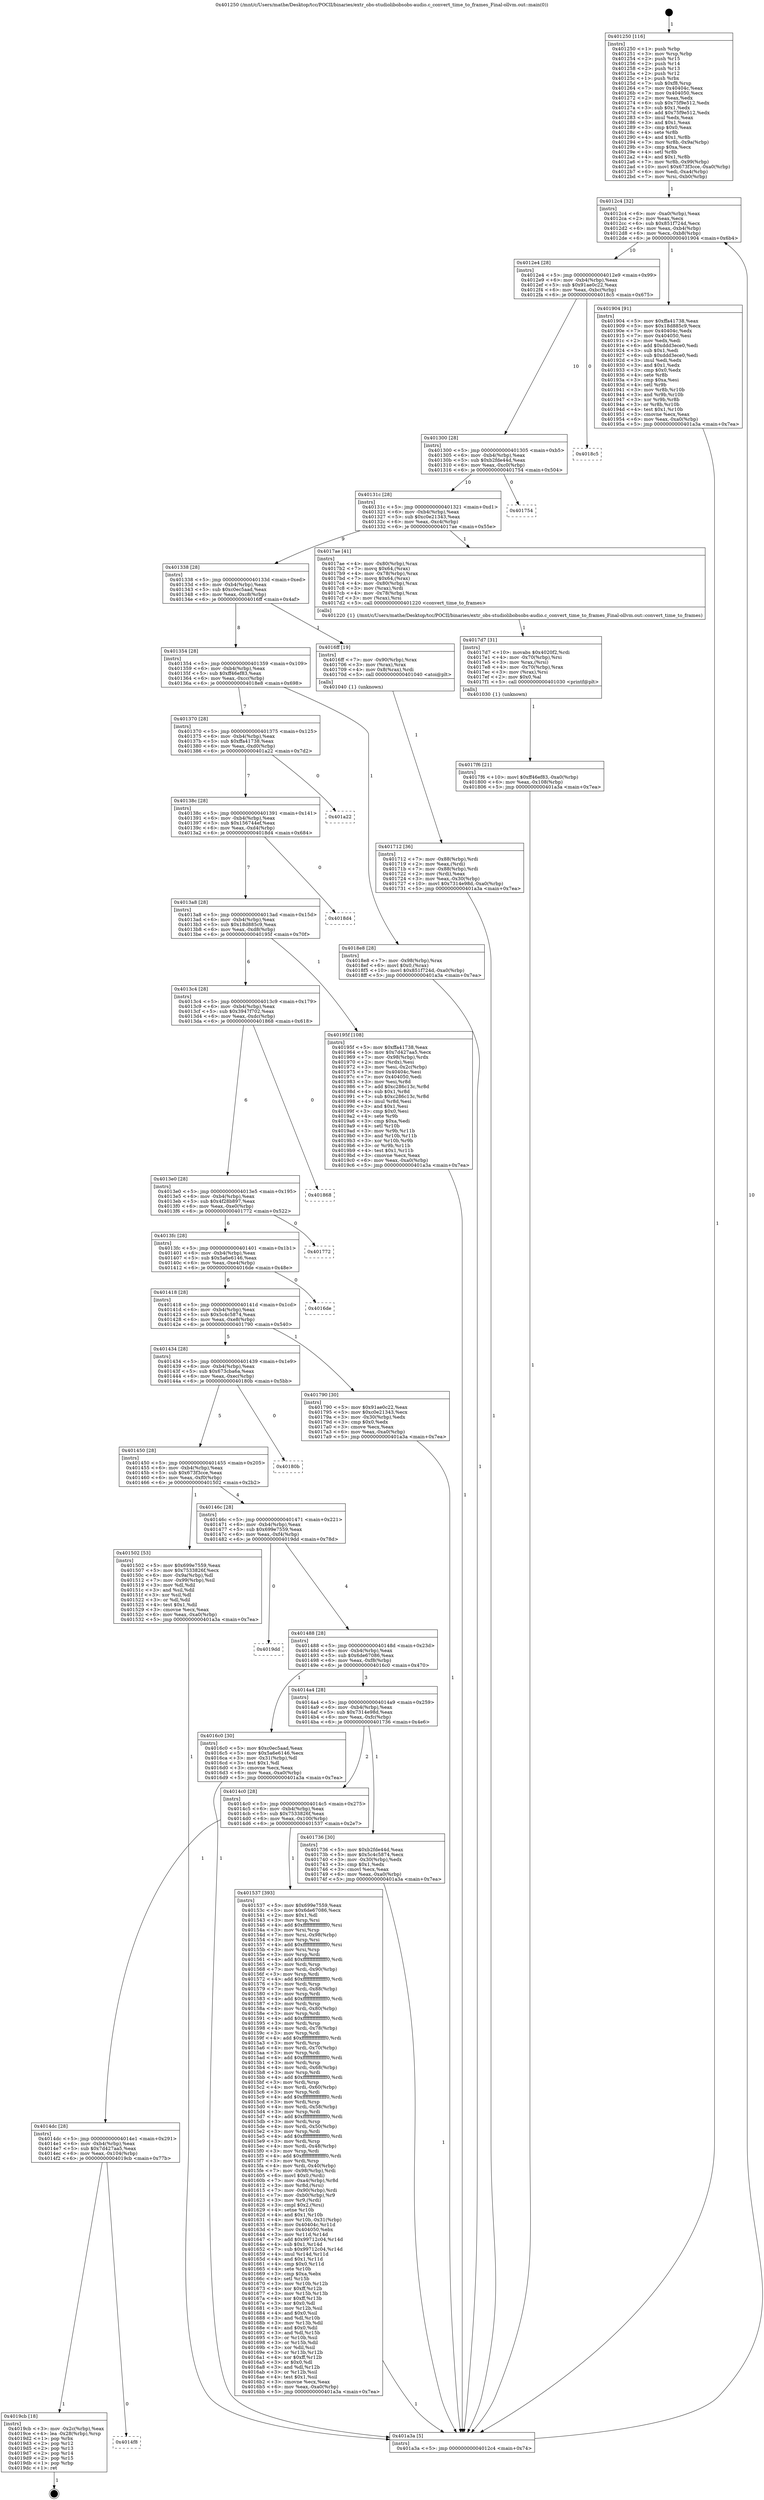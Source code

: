 digraph "0x401250" {
  label = "0x401250 (/mnt/c/Users/mathe/Desktop/tcc/POCII/binaries/extr_obs-studiolibobsobs-audio.c_convert_time_to_frames_Final-ollvm.out::main(0))"
  labelloc = "t"
  node[shape=record]

  Entry [label="",width=0.3,height=0.3,shape=circle,fillcolor=black,style=filled]
  "0x4012c4" [label="{
     0x4012c4 [32]\l
     | [instrs]\l
     &nbsp;&nbsp;0x4012c4 \<+6\>: mov -0xa0(%rbp),%eax\l
     &nbsp;&nbsp;0x4012ca \<+2\>: mov %eax,%ecx\l
     &nbsp;&nbsp;0x4012cc \<+6\>: sub $0x851f724d,%ecx\l
     &nbsp;&nbsp;0x4012d2 \<+6\>: mov %eax,-0xb4(%rbp)\l
     &nbsp;&nbsp;0x4012d8 \<+6\>: mov %ecx,-0xb8(%rbp)\l
     &nbsp;&nbsp;0x4012de \<+6\>: je 0000000000401904 \<main+0x6b4\>\l
  }"]
  "0x401904" [label="{
     0x401904 [91]\l
     | [instrs]\l
     &nbsp;&nbsp;0x401904 \<+5\>: mov $0xffa41738,%eax\l
     &nbsp;&nbsp;0x401909 \<+5\>: mov $0x18d885c9,%ecx\l
     &nbsp;&nbsp;0x40190e \<+7\>: mov 0x40404c,%edx\l
     &nbsp;&nbsp;0x401915 \<+7\>: mov 0x404050,%esi\l
     &nbsp;&nbsp;0x40191c \<+2\>: mov %edx,%edi\l
     &nbsp;&nbsp;0x40191e \<+6\>: add $0xddd3ece0,%edi\l
     &nbsp;&nbsp;0x401924 \<+3\>: sub $0x1,%edi\l
     &nbsp;&nbsp;0x401927 \<+6\>: sub $0xddd3ece0,%edi\l
     &nbsp;&nbsp;0x40192d \<+3\>: imul %edi,%edx\l
     &nbsp;&nbsp;0x401930 \<+3\>: and $0x1,%edx\l
     &nbsp;&nbsp;0x401933 \<+3\>: cmp $0x0,%edx\l
     &nbsp;&nbsp;0x401936 \<+4\>: sete %r8b\l
     &nbsp;&nbsp;0x40193a \<+3\>: cmp $0xa,%esi\l
     &nbsp;&nbsp;0x40193d \<+4\>: setl %r9b\l
     &nbsp;&nbsp;0x401941 \<+3\>: mov %r8b,%r10b\l
     &nbsp;&nbsp;0x401944 \<+3\>: and %r9b,%r10b\l
     &nbsp;&nbsp;0x401947 \<+3\>: xor %r9b,%r8b\l
     &nbsp;&nbsp;0x40194a \<+3\>: or %r8b,%r10b\l
     &nbsp;&nbsp;0x40194d \<+4\>: test $0x1,%r10b\l
     &nbsp;&nbsp;0x401951 \<+3\>: cmovne %ecx,%eax\l
     &nbsp;&nbsp;0x401954 \<+6\>: mov %eax,-0xa0(%rbp)\l
     &nbsp;&nbsp;0x40195a \<+5\>: jmp 0000000000401a3a \<main+0x7ea\>\l
  }"]
  "0x4012e4" [label="{
     0x4012e4 [28]\l
     | [instrs]\l
     &nbsp;&nbsp;0x4012e4 \<+5\>: jmp 00000000004012e9 \<main+0x99\>\l
     &nbsp;&nbsp;0x4012e9 \<+6\>: mov -0xb4(%rbp),%eax\l
     &nbsp;&nbsp;0x4012ef \<+5\>: sub $0x91ae0c22,%eax\l
     &nbsp;&nbsp;0x4012f4 \<+6\>: mov %eax,-0xbc(%rbp)\l
     &nbsp;&nbsp;0x4012fa \<+6\>: je 00000000004018c5 \<main+0x675\>\l
  }"]
  Exit [label="",width=0.3,height=0.3,shape=circle,fillcolor=black,style=filled,peripheries=2]
  "0x4018c5" [label="{
     0x4018c5\l
  }", style=dashed]
  "0x401300" [label="{
     0x401300 [28]\l
     | [instrs]\l
     &nbsp;&nbsp;0x401300 \<+5\>: jmp 0000000000401305 \<main+0xb5\>\l
     &nbsp;&nbsp;0x401305 \<+6\>: mov -0xb4(%rbp),%eax\l
     &nbsp;&nbsp;0x40130b \<+5\>: sub $0xb2fde44d,%eax\l
     &nbsp;&nbsp;0x401310 \<+6\>: mov %eax,-0xc0(%rbp)\l
     &nbsp;&nbsp;0x401316 \<+6\>: je 0000000000401754 \<main+0x504\>\l
  }"]
  "0x4014f8" [label="{
     0x4014f8\l
  }", style=dashed]
  "0x401754" [label="{
     0x401754\l
  }", style=dashed]
  "0x40131c" [label="{
     0x40131c [28]\l
     | [instrs]\l
     &nbsp;&nbsp;0x40131c \<+5\>: jmp 0000000000401321 \<main+0xd1\>\l
     &nbsp;&nbsp;0x401321 \<+6\>: mov -0xb4(%rbp),%eax\l
     &nbsp;&nbsp;0x401327 \<+5\>: sub $0xc0e21343,%eax\l
     &nbsp;&nbsp;0x40132c \<+6\>: mov %eax,-0xc4(%rbp)\l
     &nbsp;&nbsp;0x401332 \<+6\>: je 00000000004017ae \<main+0x55e\>\l
  }"]
  "0x4019cb" [label="{
     0x4019cb [18]\l
     | [instrs]\l
     &nbsp;&nbsp;0x4019cb \<+3\>: mov -0x2c(%rbp),%eax\l
     &nbsp;&nbsp;0x4019ce \<+4\>: lea -0x28(%rbp),%rsp\l
     &nbsp;&nbsp;0x4019d2 \<+1\>: pop %rbx\l
     &nbsp;&nbsp;0x4019d3 \<+2\>: pop %r12\l
     &nbsp;&nbsp;0x4019d5 \<+2\>: pop %r13\l
     &nbsp;&nbsp;0x4019d7 \<+2\>: pop %r14\l
     &nbsp;&nbsp;0x4019d9 \<+2\>: pop %r15\l
     &nbsp;&nbsp;0x4019db \<+1\>: pop %rbp\l
     &nbsp;&nbsp;0x4019dc \<+1\>: ret\l
  }"]
  "0x4017ae" [label="{
     0x4017ae [41]\l
     | [instrs]\l
     &nbsp;&nbsp;0x4017ae \<+4\>: mov -0x80(%rbp),%rax\l
     &nbsp;&nbsp;0x4017b2 \<+7\>: movq $0x64,(%rax)\l
     &nbsp;&nbsp;0x4017b9 \<+4\>: mov -0x78(%rbp),%rax\l
     &nbsp;&nbsp;0x4017bd \<+7\>: movq $0x64,(%rax)\l
     &nbsp;&nbsp;0x4017c4 \<+4\>: mov -0x80(%rbp),%rax\l
     &nbsp;&nbsp;0x4017c8 \<+3\>: mov (%rax),%rdi\l
     &nbsp;&nbsp;0x4017cb \<+4\>: mov -0x78(%rbp),%rax\l
     &nbsp;&nbsp;0x4017cf \<+3\>: mov (%rax),%rsi\l
     &nbsp;&nbsp;0x4017d2 \<+5\>: call 0000000000401220 \<convert_time_to_frames\>\l
     | [calls]\l
     &nbsp;&nbsp;0x401220 \{1\} (/mnt/c/Users/mathe/Desktop/tcc/POCII/binaries/extr_obs-studiolibobsobs-audio.c_convert_time_to_frames_Final-ollvm.out::convert_time_to_frames)\l
  }"]
  "0x401338" [label="{
     0x401338 [28]\l
     | [instrs]\l
     &nbsp;&nbsp;0x401338 \<+5\>: jmp 000000000040133d \<main+0xed\>\l
     &nbsp;&nbsp;0x40133d \<+6\>: mov -0xb4(%rbp),%eax\l
     &nbsp;&nbsp;0x401343 \<+5\>: sub $0xc0ec5aad,%eax\l
     &nbsp;&nbsp;0x401348 \<+6\>: mov %eax,-0xc8(%rbp)\l
     &nbsp;&nbsp;0x40134e \<+6\>: je 00000000004016ff \<main+0x4af\>\l
  }"]
  "0x4017f6" [label="{
     0x4017f6 [21]\l
     | [instrs]\l
     &nbsp;&nbsp;0x4017f6 \<+10\>: movl $0xff46ef83,-0xa0(%rbp)\l
     &nbsp;&nbsp;0x401800 \<+6\>: mov %eax,-0x108(%rbp)\l
     &nbsp;&nbsp;0x401806 \<+5\>: jmp 0000000000401a3a \<main+0x7ea\>\l
  }"]
  "0x4016ff" [label="{
     0x4016ff [19]\l
     | [instrs]\l
     &nbsp;&nbsp;0x4016ff \<+7\>: mov -0x90(%rbp),%rax\l
     &nbsp;&nbsp;0x401706 \<+3\>: mov (%rax),%rax\l
     &nbsp;&nbsp;0x401709 \<+4\>: mov 0x8(%rax),%rdi\l
     &nbsp;&nbsp;0x40170d \<+5\>: call 0000000000401040 \<atoi@plt\>\l
     | [calls]\l
     &nbsp;&nbsp;0x401040 \{1\} (unknown)\l
  }"]
  "0x401354" [label="{
     0x401354 [28]\l
     | [instrs]\l
     &nbsp;&nbsp;0x401354 \<+5\>: jmp 0000000000401359 \<main+0x109\>\l
     &nbsp;&nbsp;0x401359 \<+6\>: mov -0xb4(%rbp),%eax\l
     &nbsp;&nbsp;0x40135f \<+5\>: sub $0xff46ef83,%eax\l
     &nbsp;&nbsp;0x401364 \<+6\>: mov %eax,-0xcc(%rbp)\l
     &nbsp;&nbsp;0x40136a \<+6\>: je 00000000004018e8 \<main+0x698\>\l
  }"]
  "0x4017d7" [label="{
     0x4017d7 [31]\l
     | [instrs]\l
     &nbsp;&nbsp;0x4017d7 \<+10\>: movabs $0x4020f2,%rdi\l
     &nbsp;&nbsp;0x4017e1 \<+4\>: mov -0x70(%rbp),%rsi\l
     &nbsp;&nbsp;0x4017e5 \<+3\>: mov %rax,(%rsi)\l
     &nbsp;&nbsp;0x4017e8 \<+4\>: mov -0x70(%rbp),%rax\l
     &nbsp;&nbsp;0x4017ec \<+3\>: mov (%rax),%rsi\l
     &nbsp;&nbsp;0x4017ef \<+2\>: mov $0x0,%al\l
     &nbsp;&nbsp;0x4017f1 \<+5\>: call 0000000000401030 \<printf@plt\>\l
     | [calls]\l
     &nbsp;&nbsp;0x401030 \{1\} (unknown)\l
  }"]
  "0x4018e8" [label="{
     0x4018e8 [28]\l
     | [instrs]\l
     &nbsp;&nbsp;0x4018e8 \<+7\>: mov -0x98(%rbp),%rax\l
     &nbsp;&nbsp;0x4018ef \<+6\>: movl $0x0,(%rax)\l
     &nbsp;&nbsp;0x4018f5 \<+10\>: movl $0x851f724d,-0xa0(%rbp)\l
     &nbsp;&nbsp;0x4018ff \<+5\>: jmp 0000000000401a3a \<main+0x7ea\>\l
  }"]
  "0x401370" [label="{
     0x401370 [28]\l
     | [instrs]\l
     &nbsp;&nbsp;0x401370 \<+5\>: jmp 0000000000401375 \<main+0x125\>\l
     &nbsp;&nbsp;0x401375 \<+6\>: mov -0xb4(%rbp),%eax\l
     &nbsp;&nbsp;0x40137b \<+5\>: sub $0xffa41738,%eax\l
     &nbsp;&nbsp;0x401380 \<+6\>: mov %eax,-0xd0(%rbp)\l
     &nbsp;&nbsp;0x401386 \<+6\>: je 0000000000401a22 \<main+0x7d2\>\l
  }"]
  "0x401712" [label="{
     0x401712 [36]\l
     | [instrs]\l
     &nbsp;&nbsp;0x401712 \<+7\>: mov -0x88(%rbp),%rdi\l
     &nbsp;&nbsp;0x401719 \<+2\>: mov %eax,(%rdi)\l
     &nbsp;&nbsp;0x40171b \<+7\>: mov -0x88(%rbp),%rdi\l
     &nbsp;&nbsp;0x401722 \<+2\>: mov (%rdi),%eax\l
     &nbsp;&nbsp;0x401724 \<+3\>: mov %eax,-0x30(%rbp)\l
     &nbsp;&nbsp;0x401727 \<+10\>: movl $0x7314e98d,-0xa0(%rbp)\l
     &nbsp;&nbsp;0x401731 \<+5\>: jmp 0000000000401a3a \<main+0x7ea\>\l
  }"]
  "0x401a22" [label="{
     0x401a22\l
  }", style=dashed]
  "0x40138c" [label="{
     0x40138c [28]\l
     | [instrs]\l
     &nbsp;&nbsp;0x40138c \<+5\>: jmp 0000000000401391 \<main+0x141\>\l
     &nbsp;&nbsp;0x401391 \<+6\>: mov -0xb4(%rbp),%eax\l
     &nbsp;&nbsp;0x401397 \<+5\>: sub $0x156744ef,%eax\l
     &nbsp;&nbsp;0x40139c \<+6\>: mov %eax,-0xd4(%rbp)\l
     &nbsp;&nbsp;0x4013a2 \<+6\>: je 00000000004018d4 \<main+0x684\>\l
  }"]
  "0x4014dc" [label="{
     0x4014dc [28]\l
     | [instrs]\l
     &nbsp;&nbsp;0x4014dc \<+5\>: jmp 00000000004014e1 \<main+0x291\>\l
     &nbsp;&nbsp;0x4014e1 \<+6\>: mov -0xb4(%rbp),%eax\l
     &nbsp;&nbsp;0x4014e7 \<+5\>: sub $0x7d427aa5,%eax\l
     &nbsp;&nbsp;0x4014ec \<+6\>: mov %eax,-0x104(%rbp)\l
     &nbsp;&nbsp;0x4014f2 \<+6\>: je 00000000004019cb \<main+0x77b\>\l
  }"]
  "0x4018d4" [label="{
     0x4018d4\l
  }", style=dashed]
  "0x4013a8" [label="{
     0x4013a8 [28]\l
     | [instrs]\l
     &nbsp;&nbsp;0x4013a8 \<+5\>: jmp 00000000004013ad \<main+0x15d\>\l
     &nbsp;&nbsp;0x4013ad \<+6\>: mov -0xb4(%rbp),%eax\l
     &nbsp;&nbsp;0x4013b3 \<+5\>: sub $0x18d885c9,%eax\l
     &nbsp;&nbsp;0x4013b8 \<+6\>: mov %eax,-0xd8(%rbp)\l
     &nbsp;&nbsp;0x4013be \<+6\>: je 000000000040195f \<main+0x70f\>\l
  }"]
  "0x401537" [label="{
     0x401537 [393]\l
     | [instrs]\l
     &nbsp;&nbsp;0x401537 \<+5\>: mov $0x699e7559,%eax\l
     &nbsp;&nbsp;0x40153c \<+5\>: mov $0x6de67086,%ecx\l
     &nbsp;&nbsp;0x401541 \<+2\>: mov $0x1,%dl\l
     &nbsp;&nbsp;0x401543 \<+3\>: mov %rsp,%rsi\l
     &nbsp;&nbsp;0x401546 \<+4\>: add $0xfffffffffffffff0,%rsi\l
     &nbsp;&nbsp;0x40154a \<+3\>: mov %rsi,%rsp\l
     &nbsp;&nbsp;0x40154d \<+7\>: mov %rsi,-0x98(%rbp)\l
     &nbsp;&nbsp;0x401554 \<+3\>: mov %rsp,%rsi\l
     &nbsp;&nbsp;0x401557 \<+4\>: add $0xfffffffffffffff0,%rsi\l
     &nbsp;&nbsp;0x40155b \<+3\>: mov %rsi,%rsp\l
     &nbsp;&nbsp;0x40155e \<+3\>: mov %rsp,%rdi\l
     &nbsp;&nbsp;0x401561 \<+4\>: add $0xfffffffffffffff0,%rdi\l
     &nbsp;&nbsp;0x401565 \<+3\>: mov %rdi,%rsp\l
     &nbsp;&nbsp;0x401568 \<+7\>: mov %rdi,-0x90(%rbp)\l
     &nbsp;&nbsp;0x40156f \<+3\>: mov %rsp,%rdi\l
     &nbsp;&nbsp;0x401572 \<+4\>: add $0xfffffffffffffff0,%rdi\l
     &nbsp;&nbsp;0x401576 \<+3\>: mov %rdi,%rsp\l
     &nbsp;&nbsp;0x401579 \<+7\>: mov %rdi,-0x88(%rbp)\l
     &nbsp;&nbsp;0x401580 \<+3\>: mov %rsp,%rdi\l
     &nbsp;&nbsp;0x401583 \<+4\>: add $0xfffffffffffffff0,%rdi\l
     &nbsp;&nbsp;0x401587 \<+3\>: mov %rdi,%rsp\l
     &nbsp;&nbsp;0x40158a \<+4\>: mov %rdi,-0x80(%rbp)\l
     &nbsp;&nbsp;0x40158e \<+3\>: mov %rsp,%rdi\l
     &nbsp;&nbsp;0x401591 \<+4\>: add $0xfffffffffffffff0,%rdi\l
     &nbsp;&nbsp;0x401595 \<+3\>: mov %rdi,%rsp\l
     &nbsp;&nbsp;0x401598 \<+4\>: mov %rdi,-0x78(%rbp)\l
     &nbsp;&nbsp;0x40159c \<+3\>: mov %rsp,%rdi\l
     &nbsp;&nbsp;0x40159f \<+4\>: add $0xfffffffffffffff0,%rdi\l
     &nbsp;&nbsp;0x4015a3 \<+3\>: mov %rdi,%rsp\l
     &nbsp;&nbsp;0x4015a6 \<+4\>: mov %rdi,-0x70(%rbp)\l
     &nbsp;&nbsp;0x4015aa \<+3\>: mov %rsp,%rdi\l
     &nbsp;&nbsp;0x4015ad \<+4\>: add $0xfffffffffffffff0,%rdi\l
     &nbsp;&nbsp;0x4015b1 \<+3\>: mov %rdi,%rsp\l
     &nbsp;&nbsp;0x4015b4 \<+4\>: mov %rdi,-0x68(%rbp)\l
     &nbsp;&nbsp;0x4015b8 \<+3\>: mov %rsp,%rdi\l
     &nbsp;&nbsp;0x4015bb \<+4\>: add $0xfffffffffffffff0,%rdi\l
     &nbsp;&nbsp;0x4015bf \<+3\>: mov %rdi,%rsp\l
     &nbsp;&nbsp;0x4015c2 \<+4\>: mov %rdi,-0x60(%rbp)\l
     &nbsp;&nbsp;0x4015c6 \<+3\>: mov %rsp,%rdi\l
     &nbsp;&nbsp;0x4015c9 \<+4\>: add $0xfffffffffffffff0,%rdi\l
     &nbsp;&nbsp;0x4015cd \<+3\>: mov %rdi,%rsp\l
     &nbsp;&nbsp;0x4015d0 \<+4\>: mov %rdi,-0x58(%rbp)\l
     &nbsp;&nbsp;0x4015d4 \<+3\>: mov %rsp,%rdi\l
     &nbsp;&nbsp;0x4015d7 \<+4\>: add $0xfffffffffffffff0,%rdi\l
     &nbsp;&nbsp;0x4015db \<+3\>: mov %rdi,%rsp\l
     &nbsp;&nbsp;0x4015de \<+4\>: mov %rdi,-0x50(%rbp)\l
     &nbsp;&nbsp;0x4015e2 \<+3\>: mov %rsp,%rdi\l
     &nbsp;&nbsp;0x4015e5 \<+4\>: add $0xfffffffffffffff0,%rdi\l
     &nbsp;&nbsp;0x4015e9 \<+3\>: mov %rdi,%rsp\l
     &nbsp;&nbsp;0x4015ec \<+4\>: mov %rdi,-0x48(%rbp)\l
     &nbsp;&nbsp;0x4015f0 \<+3\>: mov %rsp,%rdi\l
     &nbsp;&nbsp;0x4015f3 \<+4\>: add $0xfffffffffffffff0,%rdi\l
     &nbsp;&nbsp;0x4015f7 \<+3\>: mov %rdi,%rsp\l
     &nbsp;&nbsp;0x4015fa \<+4\>: mov %rdi,-0x40(%rbp)\l
     &nbsp;&nbsp;0x4015fe \<+7\>: mov -0x98(%rbp),%rdi\l
     &nbsp;&nbsp;0x401605 \<+6\>: movl $0x0,(%rdi)\l
     &nbsp;&nbsp;0x40160b \<+7\>: mov -0xa4(%rbp),%r8d\l
     &nbsp;&nbsp;0x401612 \<+3\>: mov %r8d,(%rsi)\l
     &nbsp;&nbsp;0x401615 \<+7\>: mov -0x90(%rbp),%rdi\l
     &nbsp;&nbsp;0x40161c \<+7\>: mov -0xb0(%rbp),%r9\l
     &nbsp;&nbsp;0x401623 \<+3\>: mov %r9,(%rdi)\l
     &nbsp;&nbsp;0x401626 \<+3\>: cmpl $0x2,(%rsi)\l
     &nbsp;&nbsp;0x401629 \<+4\>: setne %r10b\l
     &nbsp;&nbsp;0x40162d \<+4\>: and $0x1,%r10b\l
     &nbsp;&nbsp;0x401631 \<+4\>: mov %r10b,-0x31(%rbp)\l
     &nbsp;&nbsp;0x401635 \<+8\>: mov 0x40404c,%r11d\l
     &nbsp;&nbsp;0x40163d \<+7\>: mov 0x404050,%ebx\l
     &nbsp;&nbsp;0x401644 \<+3\>: mov %r11d,%r14d\l
     &nbsp;&nbsp;0x401647 \<+7\>: add $0x99712c04,%r14d\l
     &nbsp;&nbsp;0x40164e \<+4\>: sub $0x1,%r14d\l
     &nbsp;&nbsp;0x401652 \<+7\>: sub $0x99712c04,%r14d\l
     &nbsp;&nbsp;0x401659 \<+4\>: imul %r14d,%r11d\l
     &nbsp;&nbsp;0x40165d \<+4\>: and $0x1,%r11d\l
     &nbsp;&nbsp;0x401661 \<+4\>: cmp $0x0,%r11d\l
     &nbsp;&nbsp;0x401665 \<+4\>: sete %r10b\l
     &nbsp;&nbsp;0x401669 \<+3\>: cmp $0xa,%ebx\l
     &nbsp;&nbsp;0x40166c \<+4\>: setl %r15b\l
     &nbsp;&nbsp;0x401670 \<+3\>: mov %r10b,%r12b\l
     &nbsp;&nbsp;0x401673 \<+4\>: xor $0xff,%r12b\l
     &nbsp;&nbsp;0x401677 \<+3\>: mov %r15b,%r13b\l
     &nbsp;&nbsp;0x40167a \<+4\>: xor $0xff,%r13b\l
     &nbsp;&nbsp;0x40167e \<+3\>: xor $0x0,%dl\l
     &nbsp;&nbsp;0x401681 \<+3\>: mov %r12b,%sil\l
     &nbsp;&nbsp;0x401684 \<+4\>: and $0x0,%sil\l
     &nbsp;&nbsp;0x401688 \<+3\>: and %dl,%r10b\l
     &nbsp;&nbsp;0x40168b \<+3\>: mov %r13b,%dil\l
     &nbsp;&nbsp;0x40168e \<+4\>: and $0x0,%dil\l
     &nbsp;&nbsp;0x401692 \<+3\>: and %dl,%r15b\l
     &nbsp;&nbsp;0x401695 \<+3\>: or %r10b,%sil\l
     &nbsp;&nbsp;0x401698 \<+3\>: or %r15b,%dil\l
     &nbsp;&nbsp;0x40169b \<+3\>: xor %dil,%sil\l
     &nbsp;&nbsp;0x40169e \<+3\>: or %r13b,%r12b\l
     &nbsp;&nbsp;0x4016a1 \<+4\>: xor $0xff,%r12b\l
     &nbsp;&nbsp;0x4016a5 \<+3\>: or $0x0,%dl\l
     &nbsp;&nbsp;0x4016a8 \<+3\>: and %dl,%r12b\l
     &nbsp;&nbsp;0x4016ab \<+3\>: or %r12b,%sil\l
     &nbsp;&nbsp;0x4016ae \<+4\>: test $0x1,%sil\l
     &nbsp;&nbsp;0x4016b2 \<+3\>: cmovne %ecx,%eax\l
     &nbsp;&nbsp;0x4016b5 \<+6\>: mov %eax,-0xa0(%rbp)\l
     &nbsp;&nbsp;0x4016bb \<+5\>: jmp 0000000000401a3a \<main+0x7ea\>\l
  }"]
  "0x40195f" [label="{
     0x40195f [108]\l
     | [instrs]\l
     &nbsp;&nbsp;0x40195f \<+5\>: mov $0xffa41738,%eax\l
     &nbsp;&nbsp;0x401964 \<+5\>: mov $0x7d427aa5,%ecx\l
     &nbsp;&nbsp;0x401969 \<+7\>: mov -0x98(%rbp),%rdx\l
     &nbsp;&nbsp;0x401970 \<+2\>: mov (%rdx),%esi\l
     &nbsp;&nbsp;0x401972 \<+3\>: mov %esi,-0x2c(%rbp)\l
     &nbsp;&nbsp;0x401975 \<+7\>: mov 0x40404c,%esi\l
     &nbsp;&nbsp;0x40197c \<+7\>: mov 0x404050,%edi\l
     &nbsp;&nbsp;0x401983 \<+3\>: mov %esi,%r8d\l
     &nbsp;&nbsp;0x401986 \<+7\>: add $0xc286c13c,%r8d\l
     &nbsp;&nbsp;0x40198d \<+4\>: sub $0x1,%r8d\l
     &nbsp;&nbsp;0x401991 \<+7\>: sub $0xc286c13c,%r8d\l
     &nbsp;&nbsp;0x401998 \<+4\>: imul %r8d,%esi\l
     &nbsp;&nbsp;0x40199c \<+3\>: and $0x1,%esi\l
     &nbsp;&nbsp;0x40199f \<+3\>: cmp $0x0,%esi\l
     &nbsp;&nbsp;0x4019a2 \<+4\>: sete %r9b\l
     &nbsp;&nbsp;0x4019a6 \<+3\>: cmp $0xa,%edi\l
     &nbsp;&nbsp;0x4019a9 \<+4\>: setl %r10b\l
     &nbsp;&nbsp;0x4019ad \<+3\>: mov %r9b,%r11b\l
     &nbsp;&nbsp;0x4019b0 \<+3\>: and %r10b,%r11b\l
     &nbsp;&nbsp;0x4019b3 \<+3\>: xor %r10b,%r9b\l
     &nbsp;&nbsp;0x4019b6 \<+3\>: or %r9b,%r11b\l
     &nbsp;&nbsp;0x4019b9 \<+4\>: test $0x1,%r11b\l
     &nbsp;&nbsp;0x4019bd \<+3\>: cmovne %ecx,%eax\l
     &nbsp;&nbsp;0x4019c0 \<+6\>: mov %eax,-0xa0(%rbp)\l
     &nbsp;&nbsp;0x4019c6 \<+5\>: jmp 0000000000401a3a \<main+0x7ea\>\l
  }"]
  "0x4013c4" [label="{
     0x4013c4 [28]\l
     | [instrs]\l
     &nbsp;&nbsp;0x4013c4 \<+5\>: jmp 00000000004013c9 \<main+0x179\>\l
     &nbsp;&nbsp;0x4013c9 \<+6\>: mov -0xb4(%rbp),%eax\l
     &nbsp;&nbsp;0x4013cf \<+5\>: sub $0x3947f702,%eax\l
     &nbsp;&nbsp;0x4013d4 \<+6\>: mov %eax,-0xdc(%rbp)\l
     &nbsp;&nbsp;0x4013da \<+6\>: je 0000000000401868 \<main+0x618\>\l
  }"]
  "0x4014c0" [label="{
     0x4014c0 [28]\l
     | [instrs]\l
     &nbsp;&nbsp;0x4014c0 \<+5\>: jmp 00000000004014c5 \<main+0x275\>\l
     &nbsp;&nbsp;0x4014c5 \<+6\>: mov -0xb4(%rbp),%eax\l
     &nbsp;&nbsp;0x4014cb \<+5\>: sub $0x7533826f,%eax\l
     &nbsp;&nbsp;0x4014d0 \<+6\>: mov %eax,-0x100(%rbp)\l
     &nbsp;&nbsp;0x4014d6 \<+6\>: je 0000000000401537 \<main+0x2e7\>\l
  }"]
  "0x401868" [label="{
     0x401868\l
  }", style=dashed]
  "0x4013e0" [label="{
     0x4013e0 [28]\l
     | [instrs]\l
     &nbsp;&nbsp;0x4013e0 \<+5\>: jmp 00000000004013e5 \<main+0x195\>\l
     &nbsp;&nbsp;0x4013e5 \<+6\>: mov -0xb4(%rbp),%eax\l
     &nbsp;&nbsp;0x4013eb \<+5\>: sub $0x4f28b897,%eax\l
     &nbsp;&nbsp;0x4013f0 \<+6\>: mov %eax,-0xe0(%rbp)\l
     &nbsp;&nbsp;0x4013f6 \<+6\>: je 0000000000401772 \<main+0x522\>\l
  }"]
  "0x401736" [label="{
     0x401736 [30]\l
     | [instrs]\l
     &nbsp;&nbsp;0x401736 \<+5\>: mov $0xb2fde44d,%eax\l
     &nbsp;&nbsp;0x40173b \<+5\>: mov $0x5c4c5874,%ecx\l
     &nbsp;&nbsp;0x401740 \<+3\>: mov -0x30(%rbp),%edx\l
     &nbsp;&nbsp;0x401743 \<+3\>: cmp $0x1,%edx\l
     &nbsp;&nbsp;0x401746 \<+3\>: cmovl %ecx,%eax\l
     &nbsp;&nbsp;0x401749 \<+6\>: mov %eax,-0xa0(%rbp)\l
     &nbsp;&nbsp;0x40174f \<+5\>: jmp 0000000000401a3a \<main+0x7ea\>\l
  }"]
  "0x401772" [label="{
     0x401772\l
  }", style=dashed]
  "0x4013fc" [label="{
     0x4013fc [28]\l
     | [instrs]\l
     &nbsp;&nbsp;0x4013fc \<+5\>: jmp 0000000000401401 \<main+0x1b1\>\l
     &nbsp;&nbsp;0x401401 \<+6\>: mov -0xb4(%rbp),%eax\l
     &nbsp;&nbsp;0x401407 \<+5\>: sub $0x5a6e6146,%eax\l
     &nbsp;&nbsp;0x40140c \<+6\>: mov %eax,-0xe4(%rbp)\l
     &nbsp;&nbsp;0x401412 \<+6\>: je 00000000004016de \<main+0x48e\>\l
  }"]
  "0x4014a4" [label="{
     0x4014a4 [28]\l
     | [instrs]\l
     &nbsp;&nbsp;0x4014a4 \<+5\>: jmp 00000000004014a9 \<main+0x259\>\l
     &nbsp;&nbsp;0x4014a9 \<+6\>: mov -0xb4(%rbp),%eax\l
     &nbsp;&nbsp;0x4014af \<+5\>: sub $0x7314e98d,%eax\l
     &nbsp;&nbsp;0x4014b4 \<+6\>: mov %eax,-0xfc(%rbp)\l
     &nbsp;&nbsp;0x4014ba \<+6\>: je 0000000000401736 \<main+0x4e6\>\l
  }"]
  "0x4016de" [label="{
     0x4016de\l
  }", style=dashed]
  "0x401418" [label="{
     0x401418 [28]\l
     | [instrs]\l
     &nbsp;&nbsp;0x401418 \<+5\>: jmp 000000000040141d \<main+0x1cd\>\l
     &nbsp;&nbsp;0x40141d \<+6\>: mov -0xb4(%rbp),%eax\l
     &nbsp;&nbsp;0x401423 \<+5\>: sub $0x5c4c5874,%eax\l
     &nbsp;&nbsp;0x401428 \<+6\>: mov %eax,-0xe8(%rbp)\l
     &nbsp;&nbsp;0x40142e \<+6\>: je 0000000000401790 \<main+0x540\>\l
  }"]
  "0x4016c0" [label="{
     0x4016c0 [30]\l
     | [instrs]\l
     &nbsp;&nbsp;0x4016c0 \<+5\>: mov $0xc0ec5aad,%eax\l
     &nbsp;&nbsp;0x4016c5 \<+5\>: mov $0x5a6e6146,%ecx\l
     &nbsp;&nbsp;0x4016ca \<+3\>: mov -0x31(%rbp),%dl\l
     &nbsp;&nbsp;0x4016cd \<+3\>: test $0x1,%dl\l
     &nbsp;&nbsp;0x4016d0 \<+3\>: cmovne %ecx,%eax\l
     &nbsp;&nbsp;0x4016d3 \<+6\>: mov %eax,-0xa0(%rbp)\l
     &nbsp;&nbsp;0x4016d9 \<+5\>: jmp 0000000000401a3a \<main+0x7ea\>\l
  }"]
  "0x401790" [label="{
     0x401790 [30]\l
     | [instrs]\l
     &nbsp;&nbsp;0x401790 \<+5\>: mov $0x91ae0c22,%eax\l
     &nbsp;&nbsp;0x401795 \<+5\>: mov $0xc0e21343,%ecx\l
     &nbsp;&nbsp;0x40179a \<+3\>: mov -0x30(%rbp),%edx\l
     &nbsp;&nbsp;0x40179d \<+3\>: cmp $0x0,%edx\l
     &nbsp;&nbsp;0x4017a0 \<+3\>: cmove %ecx,%eax\l
     &nbsp;&nbsp;0x4017a3 \<+6\>: mov %eax,-0xa0(%rbp)\l
     &nbsp;&nbsp;0x4017a9 \<+5\>: jmp 0000000000401a3a \<main+0x7ea\>\l
  }"]
  "0x401434" [label="{
     0x401434 [28]\l
     | [instrs]\l
     &nbsp;&nbsp;0x401434 \<+5\>: jmp 0000000000401439 \<main+0x1e9\>\l
     &nbsp;&nbsp;0x401439 \<+6\>: mov -0xb4(%rbp),%eax\l
     &nbsp;&nbsp;0x40143f \<+5\>: sub $0x673cba6a,%eax\l
     &nbsp;&nbsp;0x401444 \<+6\>: mov %eax,-0xec(%rbp)\l
     &nbsp;&nbsp;0x40144a \<+6\>: je 000000000040180b \<main+0x5bb\>\l
  }"]
  "0x401488" [label="{
     0x401488 [28]\l
     | [instrs]\l
     &nbsp;&nbsp;0x401488 \<+5\>: jmp 000000000040148d \<main+0x23d\>\l
     &nbsp;&nbsp;0x40148d \<+6\>: mov -0xb4(%rbp),%eax\l
     &nbsp;&nbsp;0x401493 \<+5\>: sub $0x6de67086,%eax\l
     &nbsp;&nbsp;0x401498 \<+6\>: mov %eax,-0xf8(%rbp)\l
     &nbsp;&nbsp;0x40149e \<+6\>: je 00000000004016c0 \<main+0x470\>\l
  }"]
  "0x40180b" [label="{
     0x40180b\l
  }", style=dashed]
  "0x401450" [label="{
     0x401450 [28]\l
     | [instrs]\l
     &nbsp;&nbsp;0x401450 \<+5\>: jmp 0000000000401455 \<main+0x205\>\l
     &nbsp;&nbsp;0x401455 \<+6\>: mov -0xb4(%rbp),%eax\l
     &nbsp;&nbsp;0x40145b \<+5\>: sub $0x673f3cce,%eax\l
     &nbsp;&nbsp;0x401460 \<+6\>: mov %eax,-0xf0(%rbp)\l
     &nbsp;&nbsp;0x401466 \<+6\>: je 0000000000401502 \<main+0x2b2\>\l
  }"]
  "0x4019dd" [label="{
     0x4019dd\l
  }", style=dashed]
  "0x401502" [label="{
     0x401502 [53]\l
     | [instrs]\l
     &nbsp;&nbsp;0x401502 \<+5\>: mov $0x699e7559,%eax\l
     &nbsp;&nbsp;0x401507 \<+5\>: mov $0x7533826f,%ecx\l
     &nbsp;&nbsp;0x40150c \<+6\>: mov -0x9a(%rbp),%dl\l
     &nbsp;&nbsp;0x401512 \<+7\>: mov -0x99(%rbp),%sil\l
     &nbsp;&nbsp;0x401519 \<+3\>: mov %dl,%dil\l
     &nbsp;&nbsp;0x40151c \<+3\>: and %sil,%dil\l
     &nbsp;&nbsp;0x40151f \<+3\>: xor %sil,%dl\l
     &nbsp;&nbsp;0x401522 \<+3\>: or %dl,%dil\l
     &nbsp;&nbsp;0x401525 \<+4\>: test $0x1,%dil\l
     &nbsp;&nbsp;0x401529 \<+3\>: cmovne %ecx,%eax\l
     &nbsp;&nbsp;0x40152c \<+6\>: mov %eax,-0xa0(%rbp)\l
     &nbsp;&nbsp;0x401532 \<+5\>: jmp 0000000000401a3a \<main+0x7ea\>\l
  }"]
  "0x40146c" [label="{
     0x40146c [28]\l
     | [instrs]\l
     &nbsp;&nbsp;0x40146c \<+5\>: jmp 0000000000401471 \<main+0x221\>\l
     &nbsp;&nbsp;0x401471 \<+6\>: mov -0xb4(%rbp),%eax\l
     &nbsp;&nbsp;0x401477 \<+5\>: sub $0x699e7559,%eax\l
     &nbsp;&nbsp;0x40147c \<+6\>: mov %eax,-0xf4(%rbp)\l
     &nbsp;&nbsp;0x401482 \<+6\>: je 00000000004019dd \<main+0x78d\>\l
  }"]
  "0x401a3a" [label="{
     0x401a3a [5]\l
     | [instrs]\l
     &nbsp;&nbsp;0x401a3a \<+5\>: jmp 00000000004012c4 \<main+0x74\>\l
  }"]
  "0x401250" [label="{
     0x401250 [116]\l
     | [instrs]\l
     &nbsp;&nbsp;0x401250 \<+1\>: push %rbp\l
     &nbsp;&nbsp;0x401251 \<+3\>: mov %rsp,%rbp\l
     &nbsp;&nbsp;0x401254 \<+2\>: push %r15\l
     &nbsp;&nbsp;0x401256 \<+2\>: push %r14\l
     &nbsp;&nbsp;0x401258 \<+2\>: push %r13\l
     &nbsp;&nbsp;0x40125a \<+2\>: push %r12\l
     &nbsp;&nbsp;0x40125c \<+1\>: push %rbx\l
     &nbsp;&nbsp;0x40125d \<+7\>: sub $0xf8,%rsp\l
     &nbsp;&nbsp;0x401264 \<+7\>: mov 0x40404c,%eax\l
     &nbsp;&nbsp;0x40126b \<+7\>: mov 0x404050,%ecx\l
     &nbsp;&nbsp;0x401272 \<+2\>: mov %eax,%edx\l
     &nbsp;&nbsp;0x401274 \<+6\>: sub $0x75f9e512,%edx\l
     &nbsp;&nbsp;0x40127a \<+3\>: sub $0x1,%edx\l
     &nbsp;&nbsp;0x40127d \<+6\>: add $0x75f9e512,%edx\l
     &nbsp;&nbsp;0x401283 \<+3\>: imul %edx,%eax\l
     &nbsp;&nbsp;0x401286 \<+3\>: and $0x1,%eax\l
     &nbsp;&nbsp;0x401289 \<+3\>: cmp $0x0,%eax\l
     &nbsp;&nbsp;0x40128c \<+4\>: sete %r8b\l
     &nbsp;&nbsp;0x401290 \<+4\>: and $0x1,%r8b\l
     &nbsp;&nbsp;0x401294 \<+7\>: mov %r8b,-0x9a(%rbp)\l
     &nbsp;&nbsp;0x40129b \<+3\>: cmp $0xa,%ecx\l
     &nbsp;&nbsp;0x40129e \<+4\>: setl %r8b\l
     &nbsp;&nbsp;0x4012a2 \<+4\>: and $0x1,%r8b\l
     &nbsp;&nbsp;0x4012a6 \<+7\>: mov %r8b,-0x99(%rbp)\l
     &nbsp;&nbsp;0x4012ad \<+10\>: movl $0x673f3cce,-0xa0(%rbp)\l
     &nbsp;&nbsp;0x4012b7 \<+6\>: mov %edi,-0xa4(%rbp)\l
     &nbsp;&nbsp;0x4012bd \<+7\>: mov %rsi,-0xb0(%rbp)\l
  }"]
  Entry -> "0x401250" [label=" 1"]
  "0x4012c4" -> "0x401904" [label=" 1"]
  "0x4012c4" -> "0x4012e4" [label=" 10"]
  "0x4019cb" -> Exit [label=" 1"]
  "0x4012e4" -> "0x4018c5" [label=" 0"]
  "0x4012e4" -> "0x401300" [label=" 10"]
  "0x4014dc" -> "0x4014f8" [label=" 0"]
  "0x401300" -> "0x401754" [label=" 0"]
  "0x401300" -> "0x40131c" [label=" 10"]
  "0x4014dc" -> "0x4019cb" [label=" 1"]
  "0x40131c" -> "0x4017ae" [label=" 1"]
  "0x40131c" -> "0x401338" [label=" 9"]
  "0x40195f" -> "0x401a3a" [label=" 1"]
  "0x401338" -> "0x4016ff" [label=" 1"]
  "0x401338" -> "0x401354" [label=" 8"]
  "0x401904" -> "0x401a3a" [label=" 1"]
  "0x401354" -> "0x4018e8" [label=" 1"]
  "0x401354" -> "0x401370" [label=" 7"]
  "0x4018e8" -> "0x401a3a" [label=" 1"]
  "0x401370" -> "0x401a22" [label=" 0"]
  "0x401370" -> "0x40138c" [label=" 7"]
  "0x4017f6" -> "0x401a3a" [label=" 1"]
  "0x40138c" -> "0x4018d4" [label=" 0"]
  "0x40138c" -> "0x4013a8" [label=" 7"]
  "0x4017ae" -> "0x4017d7" [label=" 1"]
  "0x4013a8" -> "0x40195f" [label=" 1"]
  "0x4013a8" -> "0x4013c4" [label=" 6"]
  "0x401790" -> "0x401a3a" [label=" 1"]
  "0x4013c4" -> "0x401868" [label=" 0"]
  "0x4013c4" -> "0x4013e0" [label=" 6"]
  "0x401712" -> "0x401a3a" [label=" 1"]
  "0x4013e0" -> "0x401772" [label=" 0"]
  "0x4013e0" -> "0x4013fc" [label=" 6"]
  "0x4016ff" -> "0x401712" [label=" 1"]
  "0x4013fc" -> "0x4016de" [label=" 0"]
  "0x4013fc" -> "0x401418" [label=" 6"]
  "0x401537" -> "0x401a3a" [label=" 1"]
  "0x401418" -> "0x401790" [label=" 1"]
  "0x401418" -> "0x401434" [label=" 5"]
  "0x4017d7" -> "0x4017f6" [label=" 1"]
  "0x401434" -> "0x40180b" [label=" 0"]
  "0x401434" -> "0x401450" [label=" 5"]
  "0x4014c0" -> "0x401537" [label=" 1"]
  "0x401450" -> "0x401502" [label=" 1"]
  "0x401450" -> "0x40146c" [label=" 4"]
  "0x401502" -> "0x401a3a" [label=" 1"]
  "0x401250" -> "0x4012c4" [label=" 1"]
  "0x401a3a" -> "0x4012c4" [label=" 10"]
  "0x401736" -> "0x401a3a" [label=" 1"]
  "0x40146c" -> "0x4019dd" [label=" 0"]
  "0x40146c" -> "0x401488" [label=" 4"]
  "0x4014c0" -> "0x4014dc" [label=" 1"]
  "0x401488" -> "0x4016c0" [label=" 1"]
  "0x401488" -> "0x4014a4" [label=" 3"]
  "0x4016c0" -> "0x401a3a" [label=" 1"]
  "0x4014a4" -> "0x401736" [label=" 1"]
  "0x4014a4" -> "0x4014c0" [label=" 2"]
}

